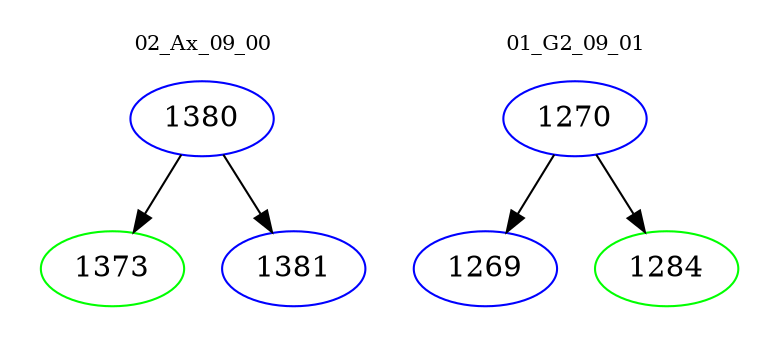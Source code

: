 digraph{
subgraph cluster_0 {
color = white
label = "02_Ax_09_00";
fontsize=10;
T0_1380 [label="1380", color="blue"]
T0_1380 -> T0_1373 [color="black"]
T0_1373 [label="1373", color="green"]
T0_1380 -> T0_1381 [color="black"]
T0_1381 [label="1381", color="blue"]
}
subgraph cluster_1 {
color = white
label = "01_G2_09_01";
fontsize=10;
T1_1270 [label="1270", color="blue"]
T1_1270 -> T1_1269 [color="black"]
T1_1269 [label="1269", color="blue"]
T1_1270 -> T1_1284 [color="black"]
T1_1284 [label="1284", color="green"]
}
}
